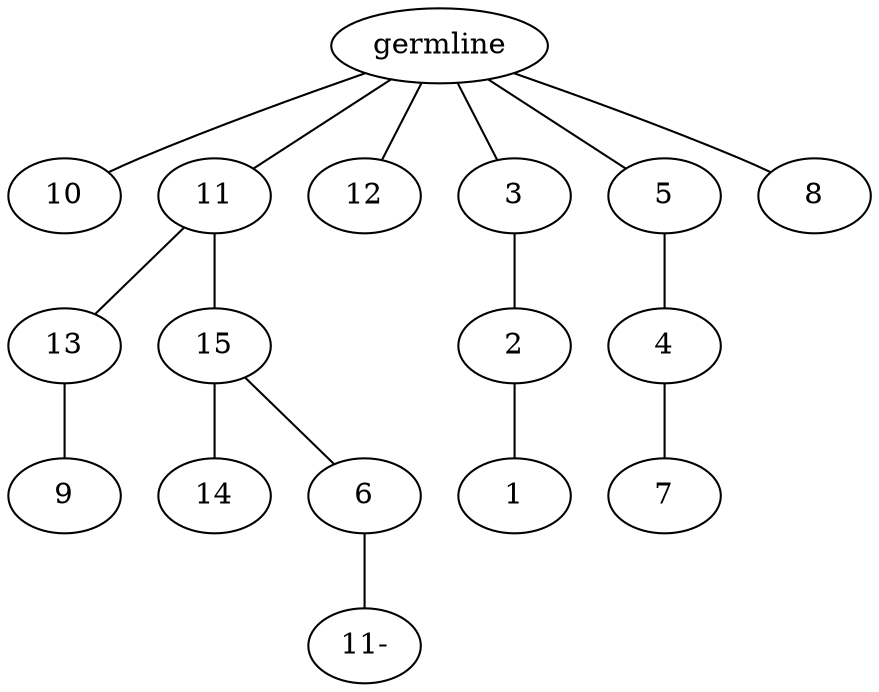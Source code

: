 graph tree {
    "140404612282976" [label="germline"];
    "140404612213440" [label="10"];
    "140404612212720" [label="11"];
    "140404612210848" [label="13"];
    "140404612212048" [label="9"];
    "140404612213872" [label="15"];
    "140404612210752" [label="14"];
    "140404612251600" [label="6"];
    "140404612744816" [label="11-"];
    "140404612213776" [label="12"];
    "140404612212000" [label="3"];
    "140404612247856" [label="2"];
    "140404612250640" [label="1"];
    "140404612211280" [label="5"];
    "140404612250976" [label="4"];
    "140404612248720" [label="7"];
    "140404612213824" [label="8"];
    "140404612282976" -- "140404612213440";
    "140404612282976" -- "140404612212720";
    "140404612282976" -- "140404612213776";
    "140404612282976" -- "140404612212000";
    "140404612282976" -- "140404612211280";
    "140404612282976" -- "140404612213824";
    "140404612212720" -- "140404612210848";
    "140404612212720" -- "140404612213872";
    "140404612210848" -- "140404612212048";
    "140404612213872" -- "140404612210752";
    "140404612213872" -- "140404612251600";
    "140404612251600" -- "140404612744816";
    "140404612212000" -- "140404612247856";
    "140404612247856" -- "140404612250640";
    "140404612211280" -- "140404612250976";
    "140404612250976" -- "140404612248720";
}
